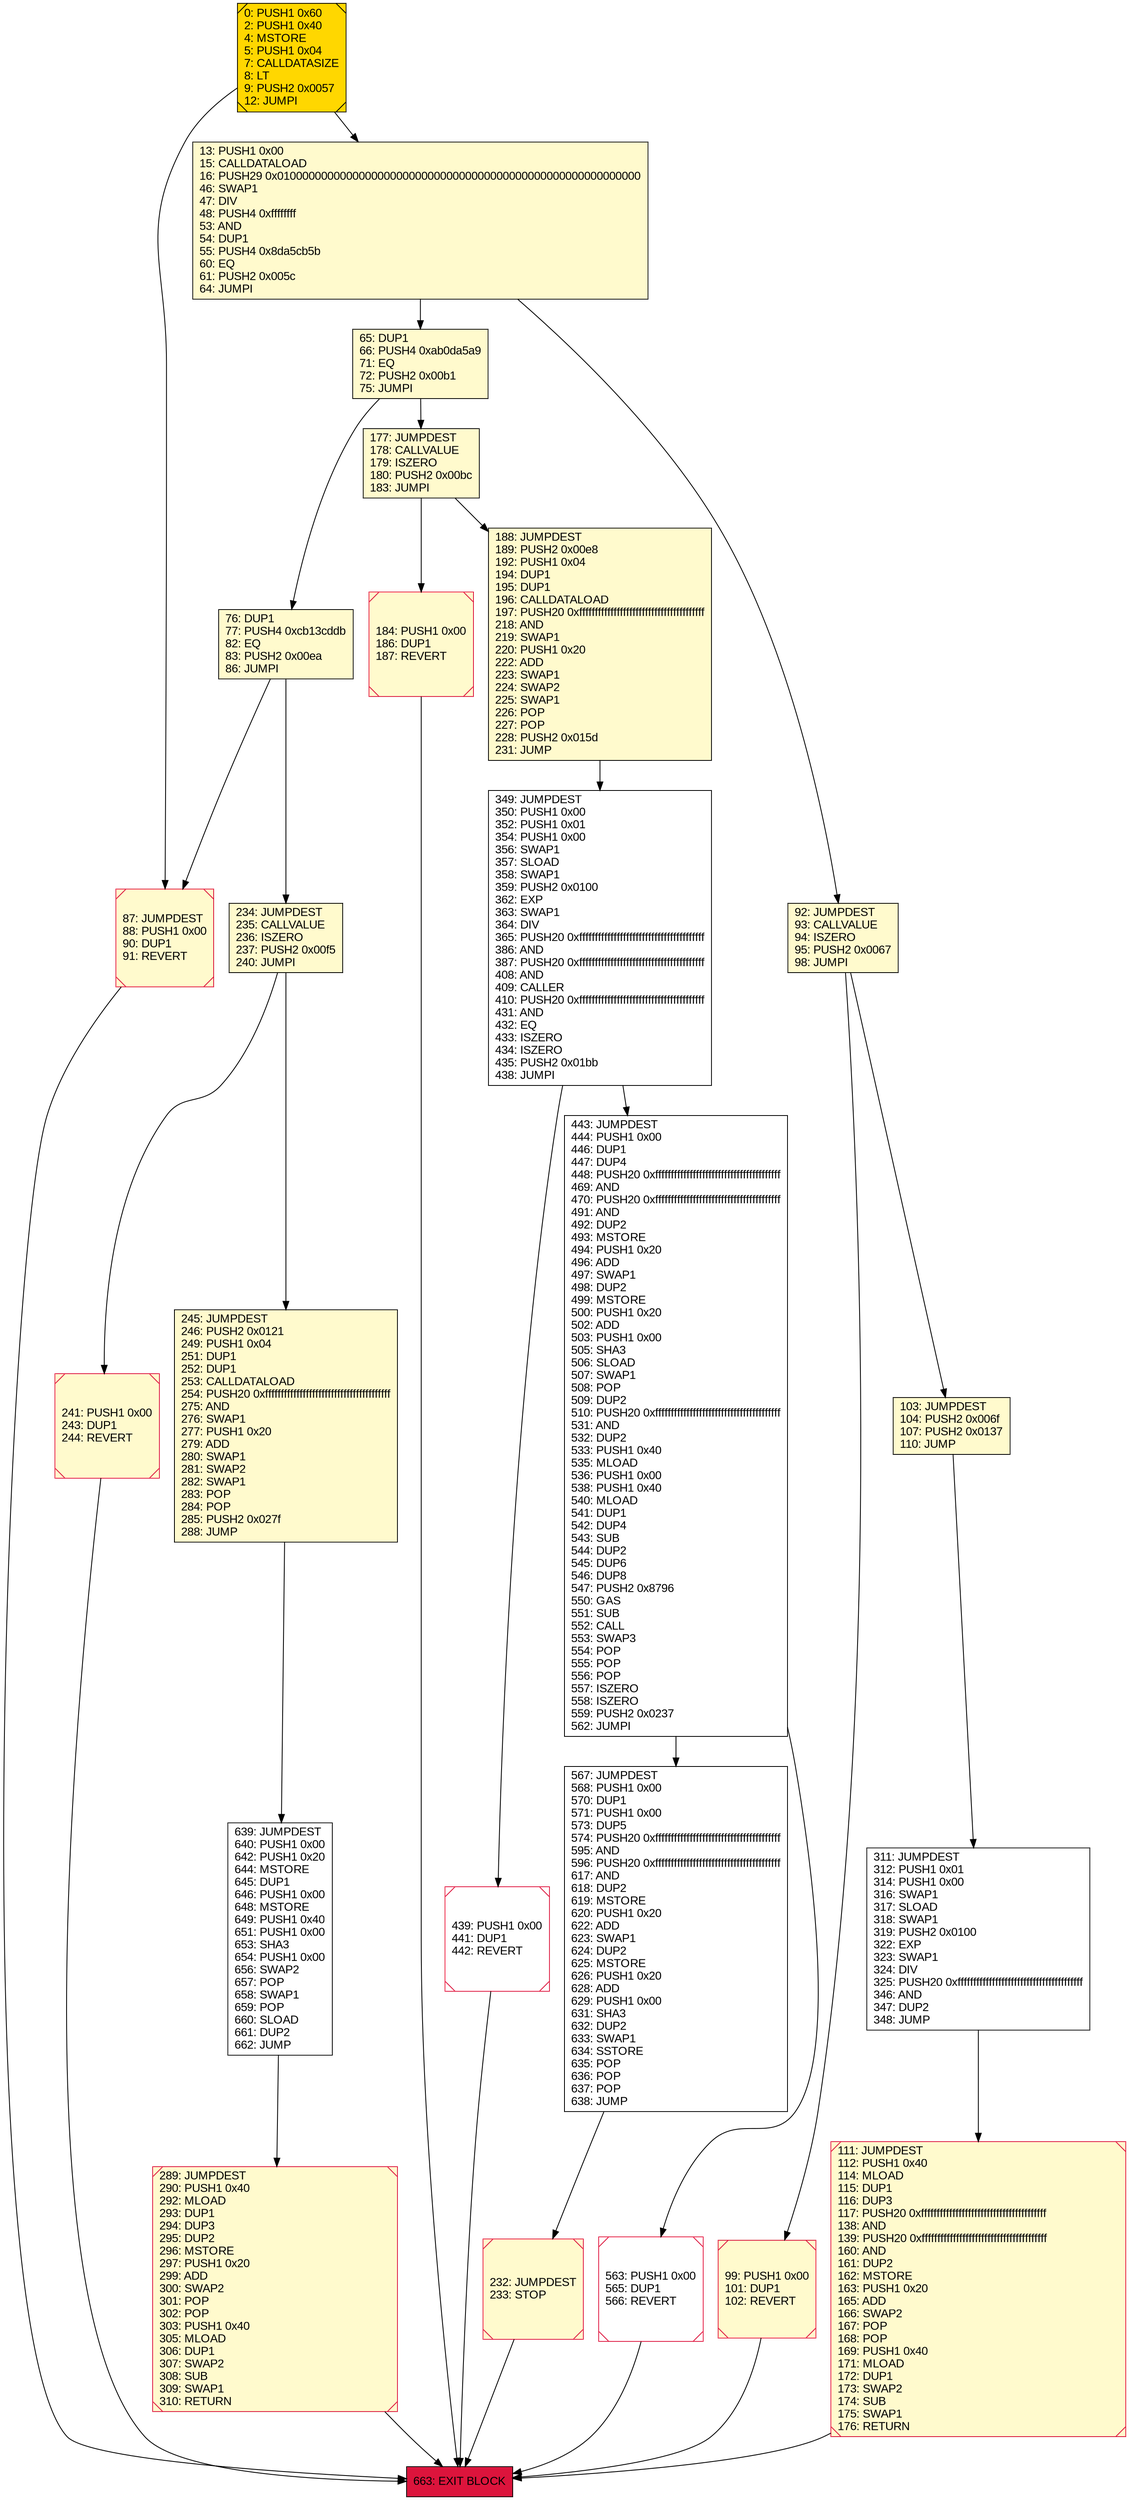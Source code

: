 digraph G {
bgcolor=transparent rankdir=UD;
node [shape=box style=filled color=black fillcolor=white fontname=arial fontcolor=black];
76 [label="76: DUP1\l77: PUSH4 0xcb13cddb\l82: EQ\l83: PUSH2 0x00ea\l86: JUMPI\l" fillcolor=lemonchiffon ];
65 [label="65: DUP1\l66: PUSH4 0xab0da5a9\l71: EQ\l72: PUSH2 0x00b1\l75: JUMPI\l" fillcolor=lemonchiffon ];
99 [label="99: PUSH1 0x00\l101: DUP1\l102: REVERT\l" fillcolor=lemonchiffon shape=Msquare color=crimson ];
567 [label="567: JUMPDEST\l568: PUSH1 0x00\l570: DUP1\l571: PUSH1 0x00\l573: DUP5\l574: PUSH20 0xffffffffffffffffffffffffffffffffffffffff\l595: AND\l596: PUSH20 0xffffffffffffffffffffffffffffffffffffffff\l617: AND\l618: DUP2\l619: MSTORE\l620: PUSH1 0x20\l622: ADD\l623: SWAP1\l624: DUP2\l625: MSTORE\l626: PUSH1 0x20\l628: ADD\l629: PUSH1 0x00\l631: SHA3\l632: DUP2\l633: SWAP1\l634: SSTORE\l635: POP\l636: POP\l637: POP\l638: JUMP\l" ];
349 [label="349: JUMPDEST\l350: PUSH1 0x00\l352: PUSH1 0x01\l354: PUSH1 0x00\l356: SWAP1\l357: SLOAD\l358: SWAP1\l359: PUSH2 0x0100\l362: EXP\l363: SWAP1\l364: DIV\l365: PUSH20 0xffffffffffffffffffffffffffffffffffffffff\l386: AND\l387: PUSH20 0xffffffffffffffffffffffffffffffffffffffff\l408: AND\l409: CALLER\l410: PUSH20 0xffffffffffffffffffffffffffffffffffffffff\l431: AND\l432: EQ\l433: ISZERO\l434: ISZERO\l435: PUSH2 0x01bb\l438: JUMPI\l" ];
241 [label="241: PUSH1 0x00\l243: DUP1\l244: REVERT\l" fillcolor=lemonchiffon shape=Msquare color=crimson ];
87 [label="87: JUMPDEST\l88: PUSH1 0x00\l90: DUP1\l91: REVERT\l" fillcolor=lemonchiffon shape=Msquare color=crimson ];
289 [label="289: JUMPDEST\l290: PUSH1 0x40\l292: MLOAD\l293: DUP1\l294: DUP3\l295: DUP2\l296: MSTORE\l297: PUSH1 0x20\l299: ADD\l300: SWAP2\l301: POP\l302: POP\l303: PUSH1 0x40\l305: MLOAD\l306: DUP1\l307: SWAP2\l308: SUB\l309: SWAP1\l310: RETURN\l" fillcolor=lemonchiffon shape=Msquare color=crimson ];
563 [label="563: PUSH1 0x00\l565: DUP1\l566: REVERT\l" shape=Msquare color=crimson ];
439 [label="439: PUSH1 0x00\l441: DUP1\l442: REVERT\l" shape=Msquare color=crimson ];
663 [label="663: EXIT BLOCK\l" fillcolor=crimson ];
184 [label="184: PUSH1 0x00\l186: DUP1\l187: REVERT\l" fillcolor=lemonchiffon shape=Msquare color=crimson ];
245 [label="245: JUMPDEST\l246: PUSH2 0x0121\l249: PUSH1 0x04\l251: DUP1\l252: DUP1\l253: CALLDATALOAD\l254: PUSH20 0xffffffffffffffffffffffffffffffffffffffff\l275: AND\l276: SWAP1\l277: PUSH1 0x20\l279: ADD\l280: SWAP1\l281: SWAP2\l282: SWAP1\l283: POP\l284: POP\l285: PUSH2 0x027f\l288: JUMP\l" fillcolor=lemonchiffon ];
103 [label="103: JUMPDEST\l104: PUSH2 0x006f\l107: PUSH2 0x0137\l110: JUMP\l" fillcolor=lemonchiffon ];
443 [label="443: JUMPDEST\l444: PUSH1 0x00\l446: DUP1\l447: DUP4\l448: PUSH20 0xffffffffffffffffffffffffffffffffffffffff\l469: AND\l470: PUSH20 0xffffffffffffffffffffffffffffffffffffffff\l491: AND\l492: DUP2\l493: MSTORE\l494: PUSH1 0x20\l496: ADD\l497: SWAP1\l498: DUP2\l499: MSTORE\l500: PUSH1 0x20\l502: ADD\l503: PUSH1 0x00\l505: SHA3\l506: SLOAD\l507: SWAP1\l508: POP\l509: DUP2\l510: PUSH20 0xffffffffffffffffffffffffffffffffffffffff\l531: AND\l532: DUP2\l533: PUSH1 0x40\l535: MLOAD\l536: PUSH1 0x00\l538: PUSH1 0x40\l540: MLOAD\l541: DUP1\l542: DUP4\l543: SUB\l544: DUP2\l545: DUP6\l546: DUP8\l547: PUSH2 0x8796\l550: GAS\l551: SUB\l552: CALL\l553: SWAP3\l554: POP\l555: POP\l556: POP\l557: ISZERO\l558: ISZERO\l559: PUSH2 0x0237\l562: JUMPI\l" ];
639 [label="639: JUMPDEST\l640: PUSH1 0x00\l642: PUSH1 0x20\l644: MSTORE\l645: DUP1\l646: PUSH1 0x00\l648: MSTORE\l649: PUSH1 0x40\l651: PUSH1 0x00\l653: SHA3\l654: PUSH1 0x00\l656: SWAP2\l657: POP\l658: SWAP1\l659: POP\l660: SLOAD\l661: DUP2\l662: JUMP\l" ];
188 [label="188: JUMPDEST\l189: PUSH2 0x00e8\l192: PUSH1 0x04\l194: DUP1\l195: DUP1\l196: CALLDATALOAD\l197: PUSH20 0xffffffffffffffffffffffffffffffffffffffff\l218: AND\l219: SWAP1\l220: PUSH1 0x20\l222: ADD\l223: SWAP1\l224: SWAP2\l225: SWAP1\l226: POP\l227: POP\l228: PUSH2 0x015d\l231: JUMP\l" fillcolor=lemonchiffon ];
234 [label="234: JUMPDEST\l235: CALLVALUE\l236: ISZERO\l237: PUSH2 0x00f5\l240: JUMPI\l" fillcolor=lemonchiffon ];
311 [label="311: JUMPDEST\l312: PUSH1 0x01\l314: PUSH1 0x00\l316: SWAP1\l317: SLOAD\l318: SWAP1\l319: PUSH2 0x0100\l322: EXP\l323: SWAP1\l324: DIV\l325: PUSH20 0xffffffffffffffffffffffffffffffffffffffff\l346: AND\l347: DUP2\l348: JUMP\l" ];
92 [label="92: JUMPDEST\l93: CALLVALUE\l94: ISZERO\l95: PUSH2 0x0067\l98: JUMPI\l" fillcolor=lemonchiffon ];
177 [label="177: JUMPDEST\l178: CALLVALUE\l179: ISZERO\l180: PUSH2 0x00bc\l183: JUMPI\l" fillcolor=lemonchiffon ];
0 [label="0: PUSH1 0x60\l2: PUSH1 0x40\l4: MSTORE\l5: PUSH1 0x04\l7: CALLDATASIZE\l8: LT\l9: PUSH2 0x0057\l12: JUMPI\l" fillcolor=lemonchiffon shape=Msquare fillcolor=gold ];
111 [label="111: JUMPDEST\l112: PUSH1 0x40\l114: MLOAD\l115: DUP1\l116: DUP3\l117: PUSH20 0xffffffffffffffffffffffffffffffffffffffff\l138: AND\l139: PUSH20 0xffffffffffffffffffffffffffffffffffffffff\l160: AND\l161: DUP2\l162: MSTORE\l163: PUSH1 0x20\l165: ADD\l166: SWAP2\l167: POP\l168: POP\l169: PUSH1 0x40\l171: MLOAD\l172: DUP1\l173: SWAP2\l174: SUB\l175: SWAP1\l176: RETURN\l" fillcolor=lemonchiffon shape=Msquare color=crimson ];
232 [label="232: JUMPDEST\l233: STOP\l" fillcolor=lemonchiffon shape=Msquare color=crimson ];
13 [label="13: PUSH1 0x00\l15: CALLDATALOAD\l16: PUSH29 0x0100000000000000000000000000000000000000000000000000000000\l46: SWAP1\l47: DIV\l48: PUSH4 0xffffffff\l53: AND\l54: DUP1\l55: PUSH4 0x8da5cb5b\l60: EQ\l61: PUSH2 0x005c\l64: JUMPI\l" fillcolor=lemonchiffon ];
65 -> 76;
439 -> 663;
87 -> 663;
289 -> 663;
563 -> 663;
349 -> 439;
241 -> 663;
0 -> 13;
443 -> 563;
184 -> 663;
13 -> 92;
349 -> 443;
76 -> 87;
177 -> 188;
99 -> 663;
311 -> 111;
443 -> 567;
0 -> 87;
76 -> 234;
177 -> 184;
92 -> 103;
111 -> 663;
232 -> 663;
65 -> 177;
103 -> 311;
92 -> 99;
188 -> 349;
234 -> 241;
639 -> 289;
567 -> 232;
245 -> 639;
13 -> 65;
234 -> 245;
}